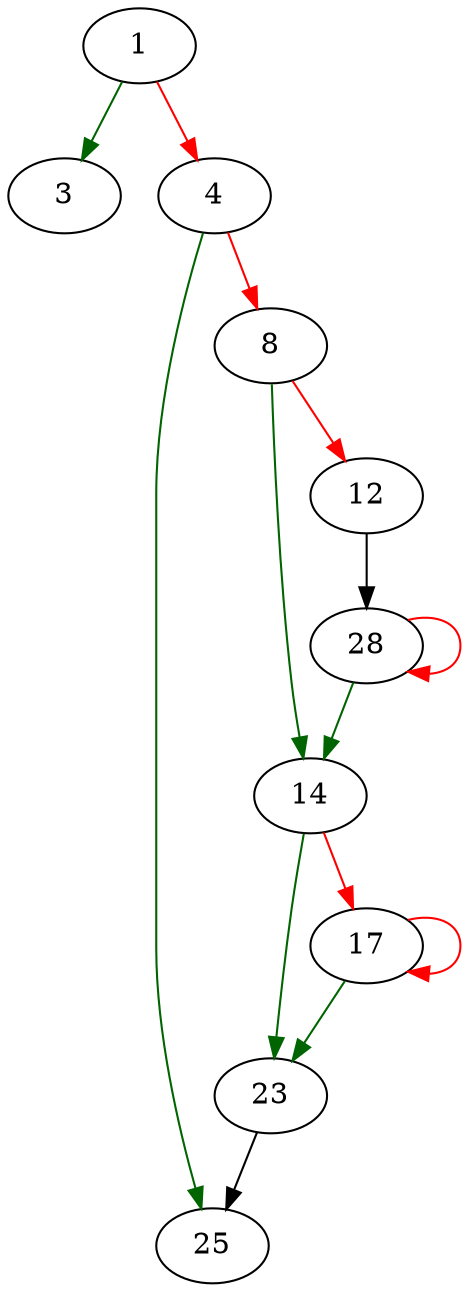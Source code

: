 strict digraph "nth_parent" {
	// Node definitions.
	1 [entry=true];
	3;
	4;
	25;
	8;
	14;
	12;
	28;
	23;
	17;

	// Edge definitions.
	1 -> 3 [
		color=darkgreen
		cond=true
	];
	1 -> 4 [
		color=red
		cond=false
	];
	4 -> 25 [
		color=darkgreen
		cond=true
	];
	4 -> 8 [
		color=red
		cond=false
	];
	8 -> 14 [
		color=darkgreen
		cond=true
	];
	8 -> 12 [
		color=red
		cond=false
	];
	14 -> 23 [
		color=darkgreen
		cond=true
	];
	14 -> 17 [
		color=red
		cond=false
	];
	12 -> 28;
	28 -> 14 [
		color=darkgreen
		cond=true
	];
	28 -> 28 [
		color=red
		cond=false
	];
	23 -> 25;
	17 -> 23 [
		color=darkgreen
		cond=true
	];
	17 -> 17 [
		color=red
		cond=false
	];
}